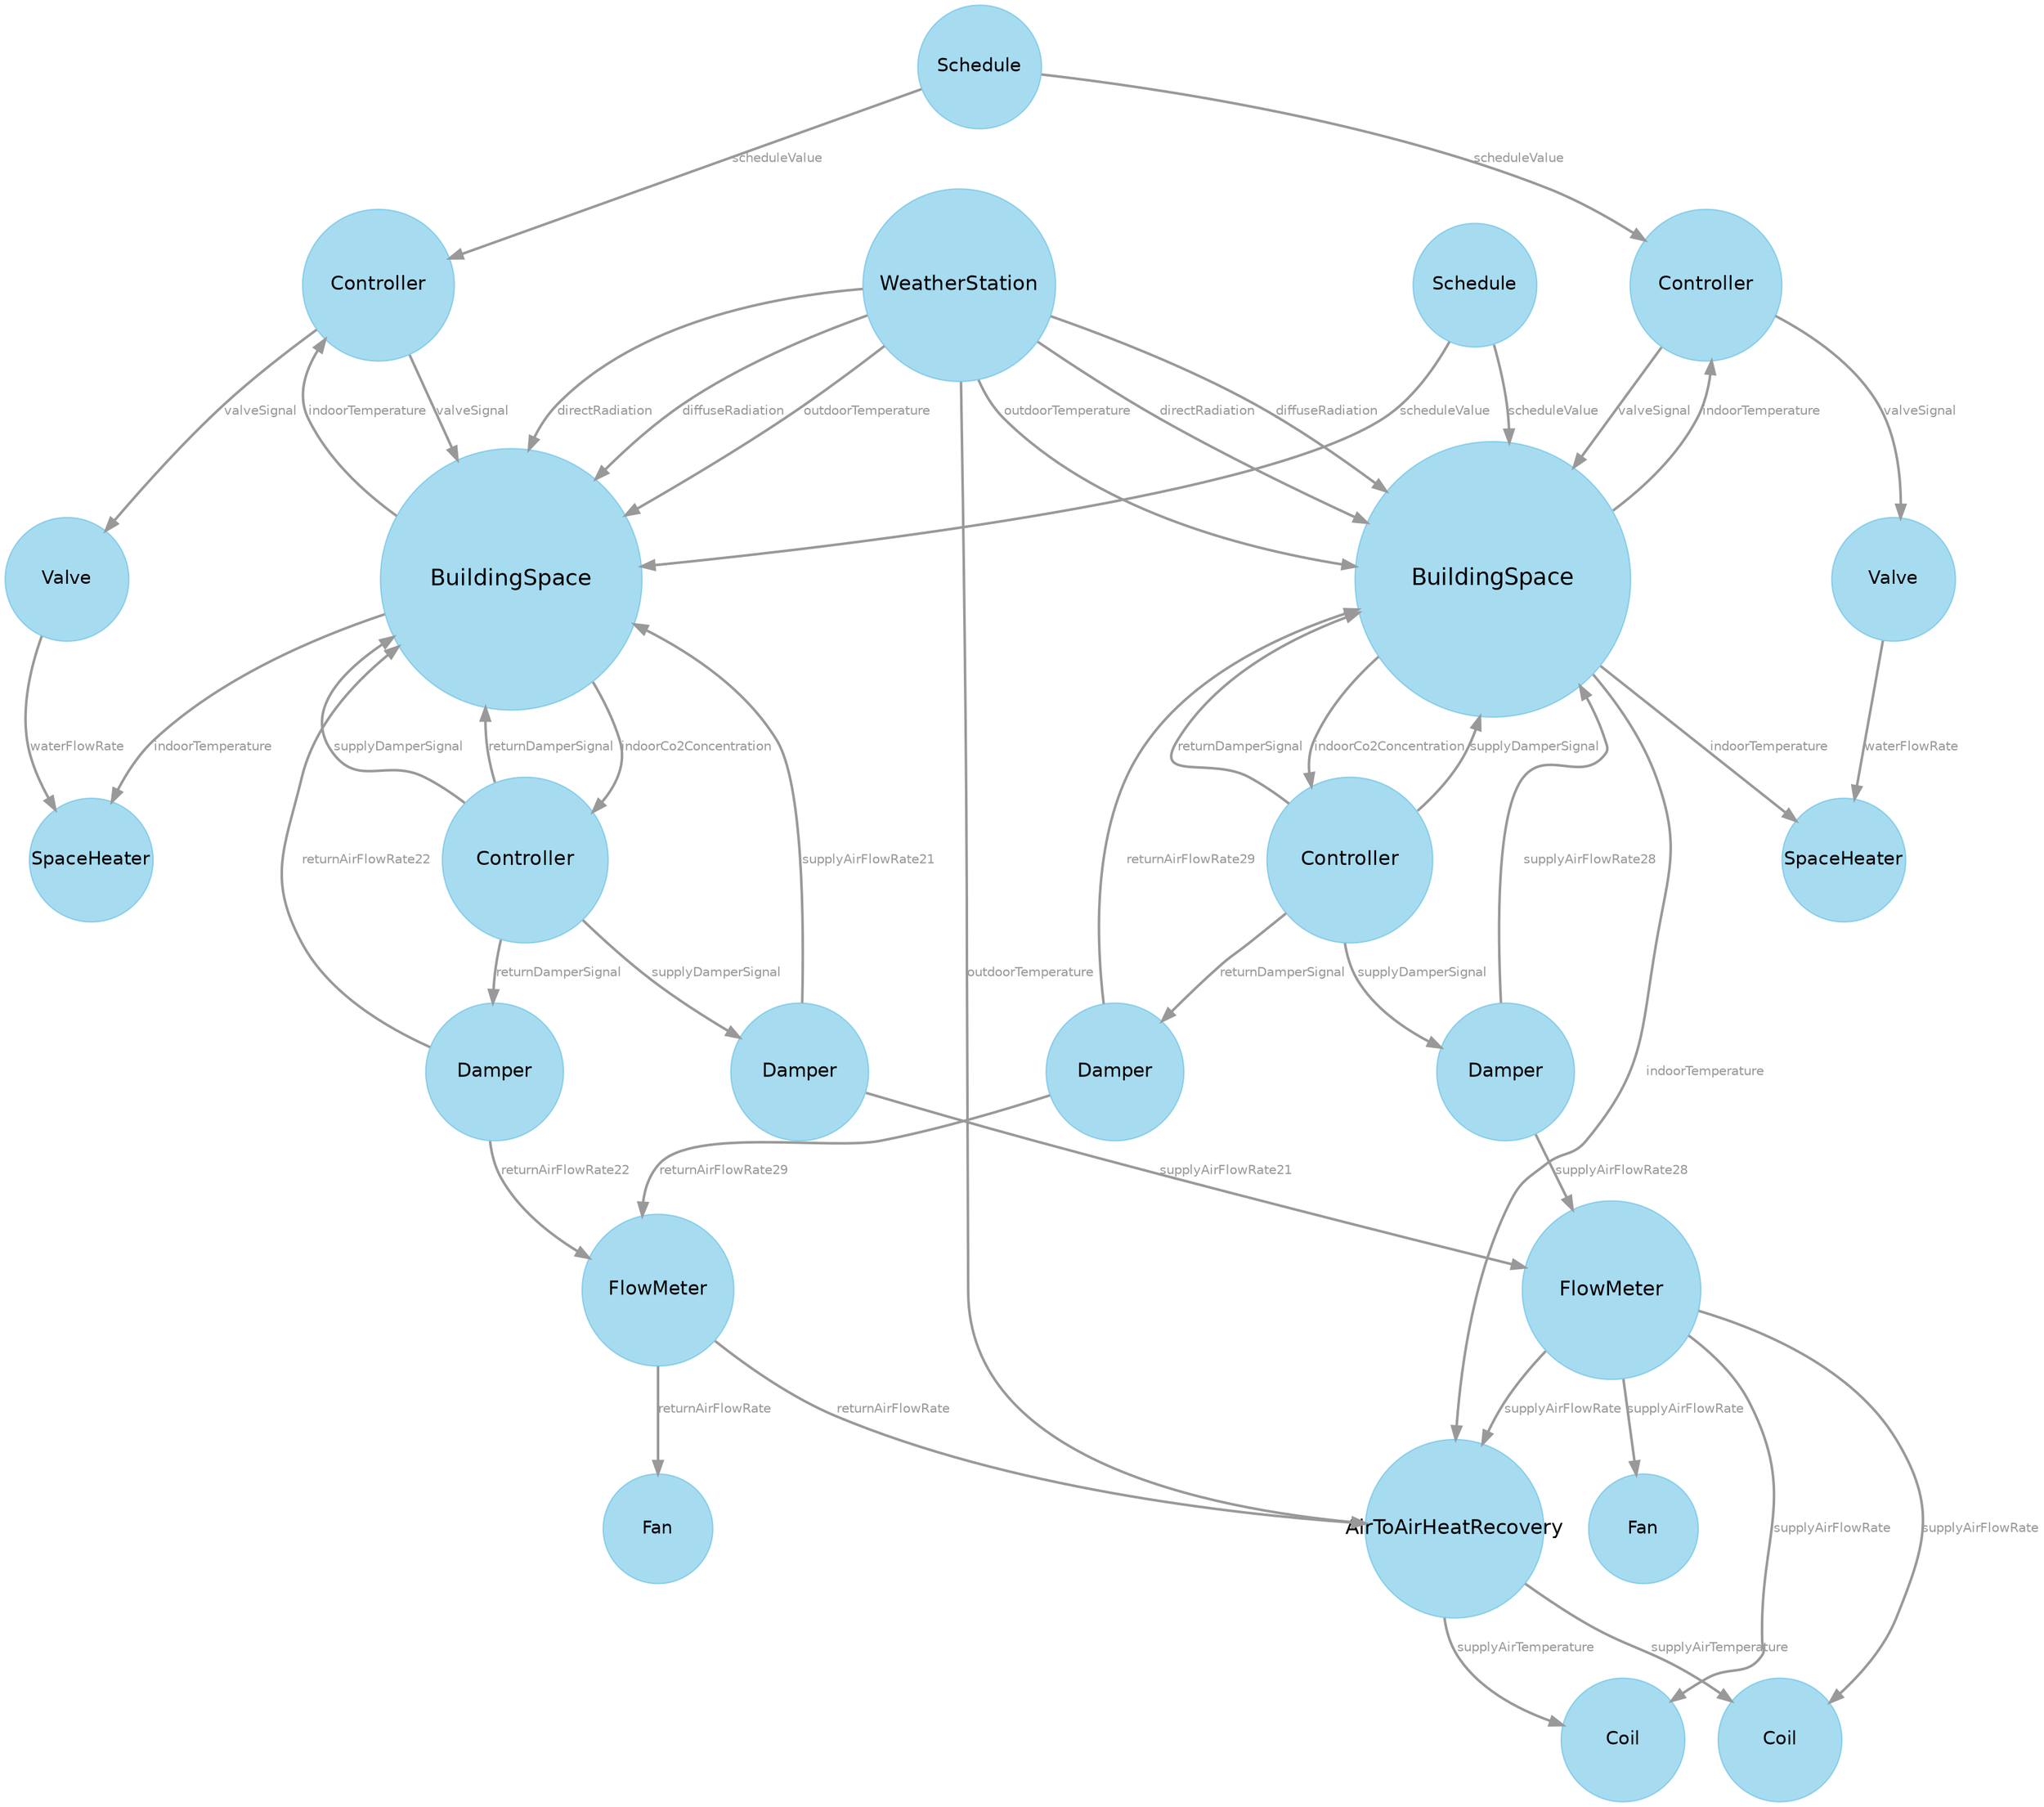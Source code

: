 digraph  {
node [color="#23a6db66", fixedsize=shape, fontname=Helvetica, fontsize=10, margin=0, shape=circle, style=filled, width=0.8];
edge [color="#999999", fontcolor="#999999", fontname=Helvetica, fontsize=10, minlen=1, penwidth=2, weight=3];
9 [fontsize="14.333333333333334", label=Schedule, width="1.35"];
19 [fontsize="15.000000000000002", label=Controller, width="1.65"];
23 [fontsize="17.666666666666668", label=BuildingSpace, width="2.8499999999999996"];
20 [fontsize="15.333333333333334", label=Controller, width="1.8"];
21 [fontsize="14.666666666666668", label=Damper, width="1.5"];
15 [fontsize="15.666666666666668", label=FlowMeter, width="1.95"];
22 [fontsize="14.666666666666668", label=Damper, width="1.5"];
16 [fontsize="15.000000000000002", label=FlowMeter, width="1.65"];
17 [fontsize="14.333333333333334", label=SpaceHeater, width="1.35"];
18 [fontsize="14.333333333333334", label=Valve, width="1.35"];
8 [fontsize="14.333333333333334", label=Schedule, width="1.35"];
7 [fontsize="16.0", label=WeatherStation, width="2.1"];
26 [fontsize="15.000000000000002", label=Controller, width="1.65"];
30 [fontsize="18.0", label=BuildingSpace, width="3.0"];
27 [fontsize="15.333333333333334", label=Controller, width="1.8"];
28 [fontsize="14.666666666666668", label=Damper, width="1.5"];
29 [fontsize="14.666666666666668", label=Damper, width="1.5"];
24 [fontsize="14.333333333333334", label=SpaceHeater, width="1.35"];
25 [fontsize="14.333333333333334", label=Valve, width="1.35"];
10 [fontsize="15.666666666666668", label=AirToAirHeatRecovery, width="1.95"];
11 [fontsize="14.333333333333334", label=Coil, width="1.35"];
12 [fontsize="14.333333333333334", label=Coil, width="1.35"];
13 [fontsize="14.000000000000002", label=Fan, width="1.2"];
14 [fontsize="14.000000000000002", label=Fan, width="1.2"];
9 -> 19  [key=0, label=scheduleValue, rad=0];
9 -> 26  [key=0, label=scheduleValue, rad=0];
19 -> 18  [key=0, label=valveSignal, rad=0];
19 -> 23  [key=0, label=valveSignal, rad=0];
23 -> 19  [key=0, label=indoorTemperature, rad=0];
23 -> 20  [key=0, label=indoorCo2Concentration, rad=0];
23 -> 17  [key=0, label=indoorTemperature, rad=0];
20 -> 23  [key=0, label=supplyDamperSignal, rad=0];
20 -> 23  [key=1, label=returnDamperSignal, rad=0];
20 -> 21  [key=0, label=supplyDamperSignal, rad=0];
20 -> 22  [key=0, label=returnDamperSignal, rad=0];
21 -> 15  [key=0, label=supplyAirFlowRate21, rad=0];
21 -> 23  [key=0, label=supplyAirFlowRate21, rad=0];
15 -> 10  [key=0, label=supplyAirFlowRate, rad=0];
15 -> 11  [key=0, label=supplyAirFlowRate, rad=0];
15 -> 12  [key=0, label=supplyAirFlowRate, rad=0];
15 -> 13  [key=0, label=supplyAirFlowRate, rad=0];
22 -> 16  [key=0, label=returnAirFlowRate22, rad=0];
22 -> 23  [key=0, label=returnAirFlowRate22, rad=0];
16 -> 10  [key=0, label=returnAirFlowRate, rad=0];
16 -> 14  [key=0, label=returnAirFlowRate, rad=0];
18 -> 17  [key=0, label=waterFlowRate, rad=0];
8 -> 23  [key=0, label=scheduleValue, rad=0];
8 -> 30  [key=0, label=scheduleValue, rad=0];
7 -> 23  [key=0, label=directRadiation, rad=0];
7 -> 23  [key=1, label=diffuseRadiation, rad=0];
7 -> 23  [key=2, label=outdoorTemperature, rad=0];
7 -> 30  [key=0, label=directRadiation, rad=0];
7 -> 30  [key=1, label=diffuseRadiation, rad=0];
7 -> 30  [key=2, label=outdoorTemperature, rad=0];
7 -> 10  [key=0, label=outdoorTemperature, rad=0];
26 -> 25  [key=0, label=valveSignal, rad=0];
26 -> 30  [key=0, label=valveSignal, rad=0];
30 -> 26  [key=0, label=indoorTemperature, rad=0];
30 -> 27  [key=0, label=indoorCo2Concentration, rad=0];
30 -> 24  [key=0, label=indoorTemperature, rad=0];
30 -> 10  [key=0, label=indoorTemperature, rad=0];
27 -> 30  [key=0, label=supplyDamperSignal, rad=0];
27 -> 30  [key=1, label=returnDamperSignal, rad=0];
27 -> 28  [key=0, label=supplyDamperSignal, rad=0];
27 -> 29  [key=0, label=returnDamperSignal, rad=0];
28 -> 15  [key=0, label=supplyAirFlowRate28, rad=0];
28 -> 30  [key=0, label=supplyAirFlowRate28, rad=0];
29 -> 16  [key=0, label=returnAirFlowRate29, rad=0];
29 -> 30  [key=0, label=returnAirFlowRate29, rad=0];
25 -> 24  [key=0, label=waterFlowRate, rad=0];
10 -> 11  [key=0, label=supplyAirTemperature, rad=0];
10 -> 12  [key=0, label=supplyAirTemperature, rad=0];
}
